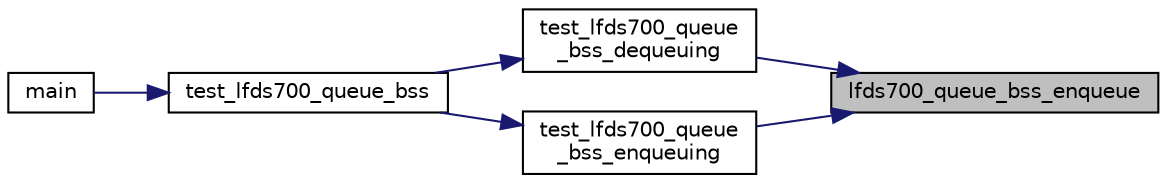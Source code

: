 digraph "lfds700_queue_bss_enqueue"
{
 // LATEX_PDF_SIZE
  edge [fontname="Helvetica",fontsize="10",labelfontname="Helvetica",labelfontsize="10"];
  node [fontname="Helvetica",fontsize="10",shape=record];
  rankdir="RL";
  Node1 [label="lfds700_queue_bss_enqueue",height=0.2,width=0.4,color="black", fillcolor="grey75", style="filled", fontcolor="black",tooltip=" "];
  Node1 -> Node2 [dir="back",color="midnightblue",fontsize="10",style="solid",fontname="Helvetica"];
  Node2 [label="test_lfds700_queue\l_bss_dequeuing",height=0.2,width=0.4,color="black", fillcolor="white", style="filled",URL="$test__lfds700__queue__bounded__singleconsumer__singleproducer__dequeuing_8c.html#aa0a186b89b16e0345c14aa599c96e874",tooltip=" "];
  Node2 -> Node3 [dir="back",color="midnightblue",fontsize="10",style="solid",fontname="Helvetica"];
  Node3 [label="test_lfds700_queue_bss",height=0.2,width=0.4,color="black", fillcolor="white", style="filled",URL="$test__lfds700__queue__bounded__singleconsumer__singleproducer_8c.html#a1b34e38a1ad60e8486ea524711e86248",tooltip=" "];
  Node3 -> Node4 [dir="back",color="midnightblue",fontsize="10",style="solid",fontname="Helvetica"];
  Node4 [label="main",height=0.2,width=0.4,color="black", fillcolor="white", style="filled",URL="$UTIL_2LFDS_2liblfds7_80_80_2test_2src_2main_8c.html#a3c04138a5bfe5d72780bb7e82a18e627",tooltip=" "];
  Node1 -> Node5 [dir="back",color="midnightblue",fontsize="10",style="solid",fontname="Helvetica"];
  Node5 [label="test_lfds700_queue\l_bss_enqueuing",height=0.2,width=0.4,color="black", fillcolor="white", style="filled",URL="$test__lfds700__queue__bounded__singleconsumer__singleproducer__enqueuing_8c.html#a26f814dcbedb66d7b1e661576880ad5f",tooltip=" "];
  Node5 -> Node3 [dir="back",color="midnightblue",fontsize="10",style="solid",fontname="Helvetica"];
}
